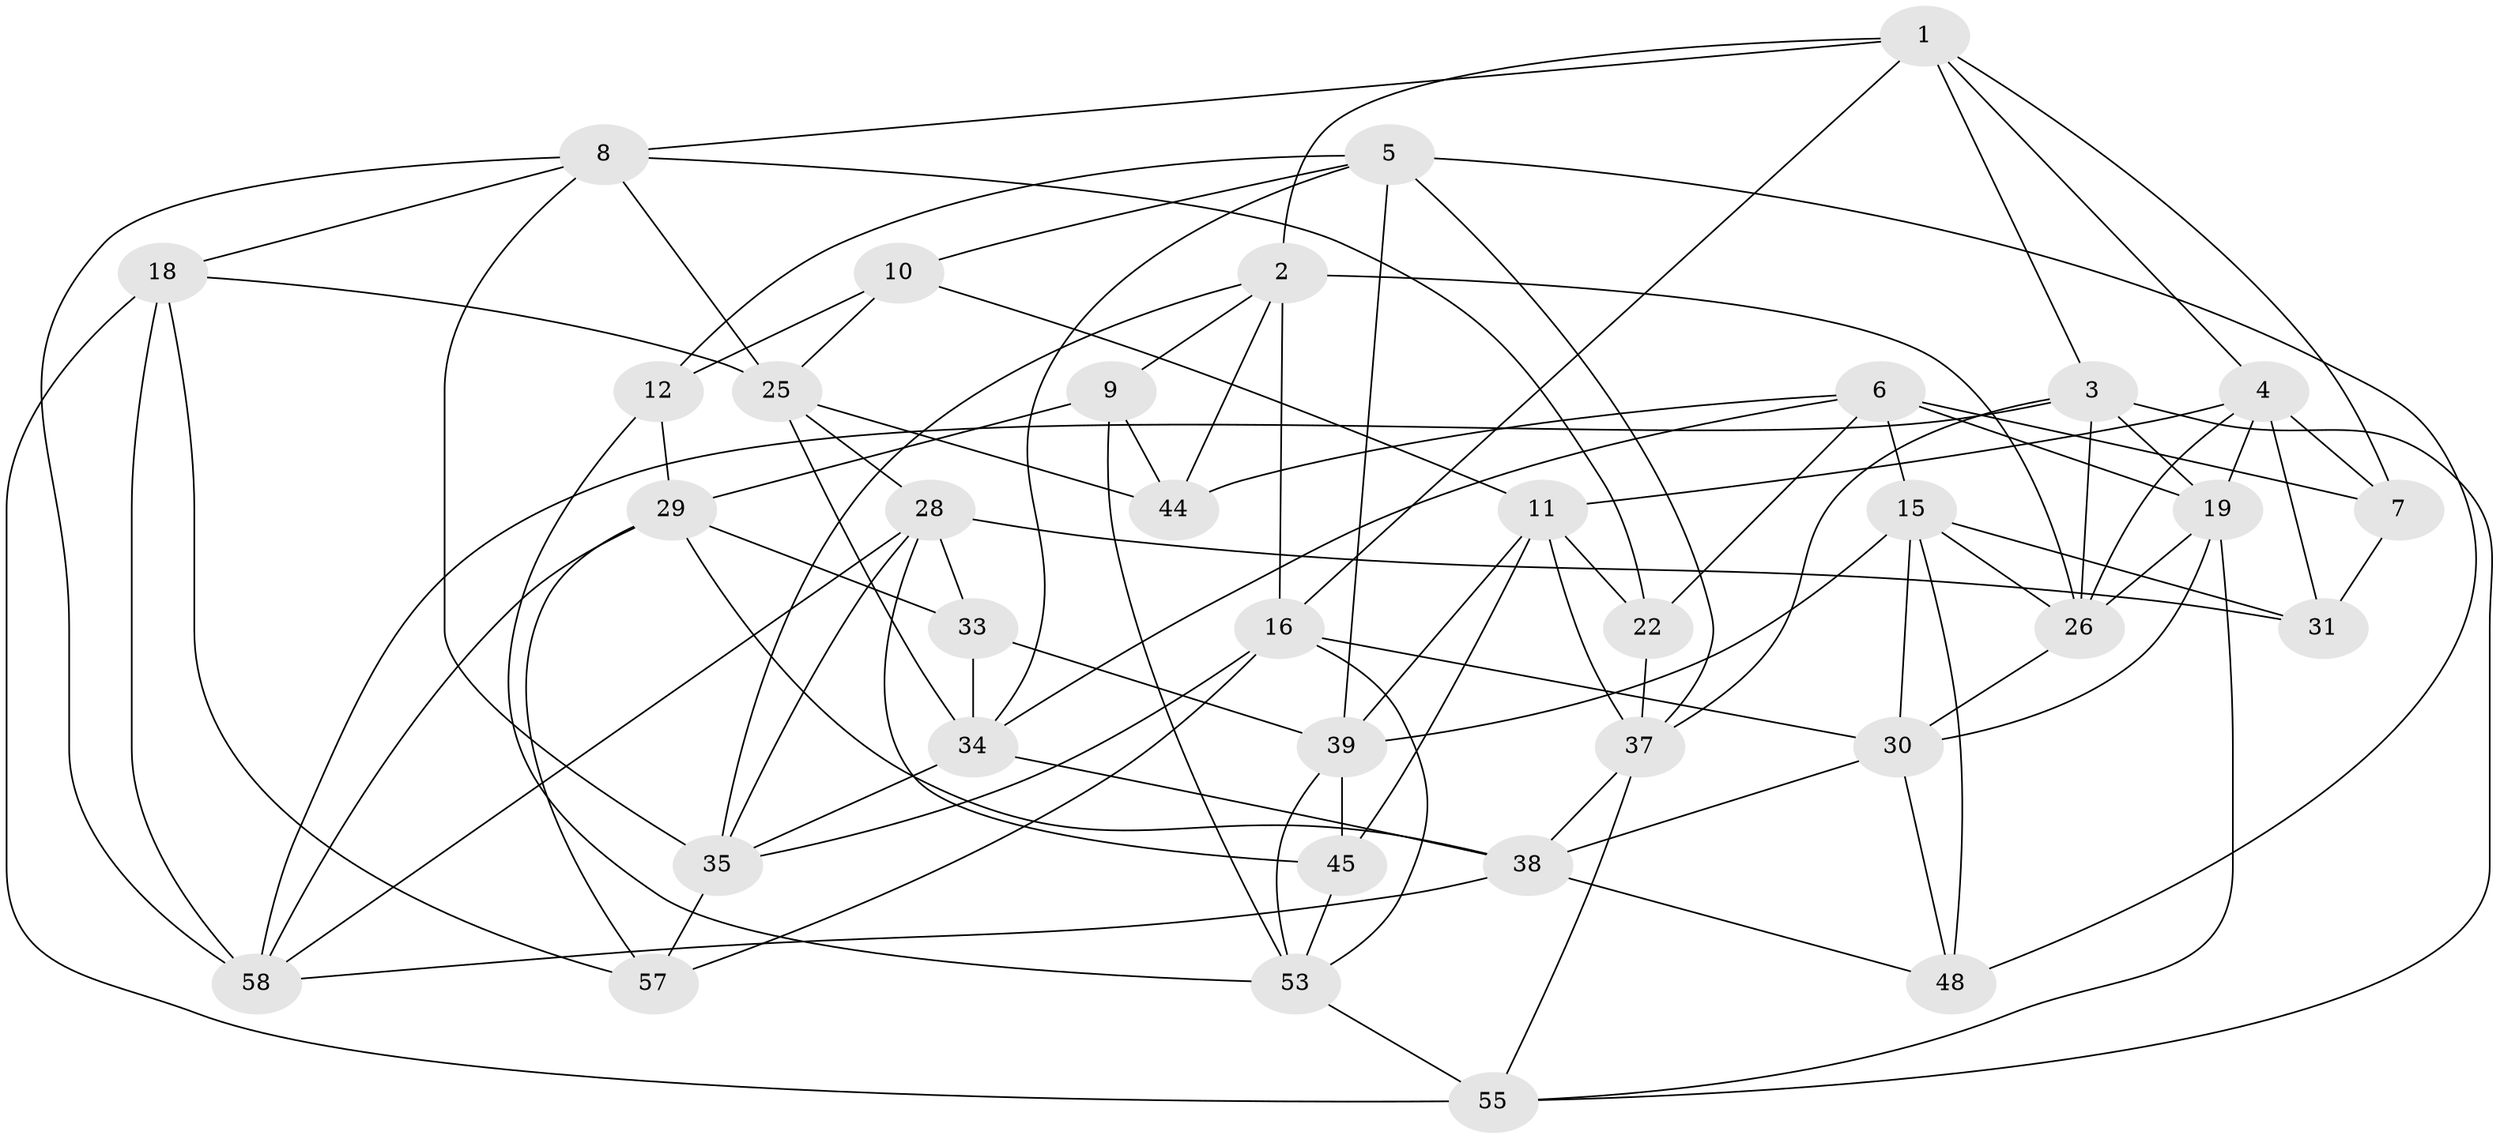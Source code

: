 // Generated by graph-tools (version 1.1) at 2025/52/02/27/25 19:52:29]
// undirected, 36 vertices, 96 edges
graph export_dot {
graph [start="1"]
  node [color=gray90,style=filled];
  1 [super="+13"];
  2 [super="+36"];
  3 [super="+24"];
  4 [super="+46"];
  5 [super="+41"];
  6 [super="+54"];
  7;
  8 [super="+14"];
  9;
  10;
  11 [super="+17"];
  12;
  15 [super="+21"];
  16 [super="+23"];
  18 [super="+20"];
  19 [super="+27"];
  22;
  25 [super="+61"];
  26 [super="+32"];
  28 [super="+51"];
  29 [super="+47"];
  30 [super="+40"];
  31;
  33;
  34 [super="+42"];
  35 [super="+43"];
  37 [super="+52"];
  38 [super="+50"];
  39 [super="+49"];
  44;
  45;
  48;
  53 [super="+56"];
  55 [super="+59"];
  57;
  58 [super="+60"];
  1 -- 8;
  1 -- 3;
  1 -- 16;
  1 -- 2;
  1 -- 7;
  1 -- 4;
  2 -- 44;
  2 -- 9;
  2 -- 26;
  2 -- 16;
  2 -- 35;
  3 -- 19;
  3 -- 55;
  3 -- 26;
  3 -- 58;
  3 -- 37;
  4 -- 31;
  4 -- 26;
  4 -- 19;
  4 -- 11;
  4 -- 7;
  5 -- 37;
  5 -- 48;
  5 -- 10;
  5 -- 12;
  5 -- 39;
  5 -- 34;
  6 -- 7;
  6 -- 34;
  6 -- 15;
  6 -- 44;
  6 -- 22;
  6 -- 19;
  7 -- 31;
  8 -- 22;
  8 -- 58;
  8 -- 25;
  8 -- 18;
  8 -- 35;
  9 -- 44;
  9 -- 29;
  9 -- 53;
  10 -- 12;
  10 -- 25;
  10 -- 11;
  11 -- 37;
  11 -- 45;
  11 -- 22;
  11 -- 39;
  12 -- 53;
  12 -- 29;
  15 -- 31;
  15 -- 48;
  15 -- 30;
  15 -- 26;
  15 -- 39;
  16 -- 35;
  16 -- 30;
  16 -- 57;
  16 -- 53;
  18 -- 55 [weight=2];
  18 -- 58;
  18 -- 57;
  18 -- 25;
  19 -- 55;
  19 -- 26;
  19 -- 30;
  22 -- 37;
  25 -- 44;
  25 -- 28;
  25 -- 34;
  26 -- 30;
  28 -- 31;
  28 -- 58;
  28 -- 33;
  28 -- 45;
  28 -- 35;
  29 -- 57;
  29 -- 58;
  29 -- 33;
  29 -- 38;
  30 -- 38;
  30 -- 48;
  33 -- 34;
  33 -- 39;
  34 -- 35;
  34 -- 38;
  35 -- 57;
  37 -- 55;
  37 -- 38;
  38 -- 58;
  38 -- 48;
  39 -- 53;
  39 -- 45;
  45 -- 53;
  53 -- 55;
}
